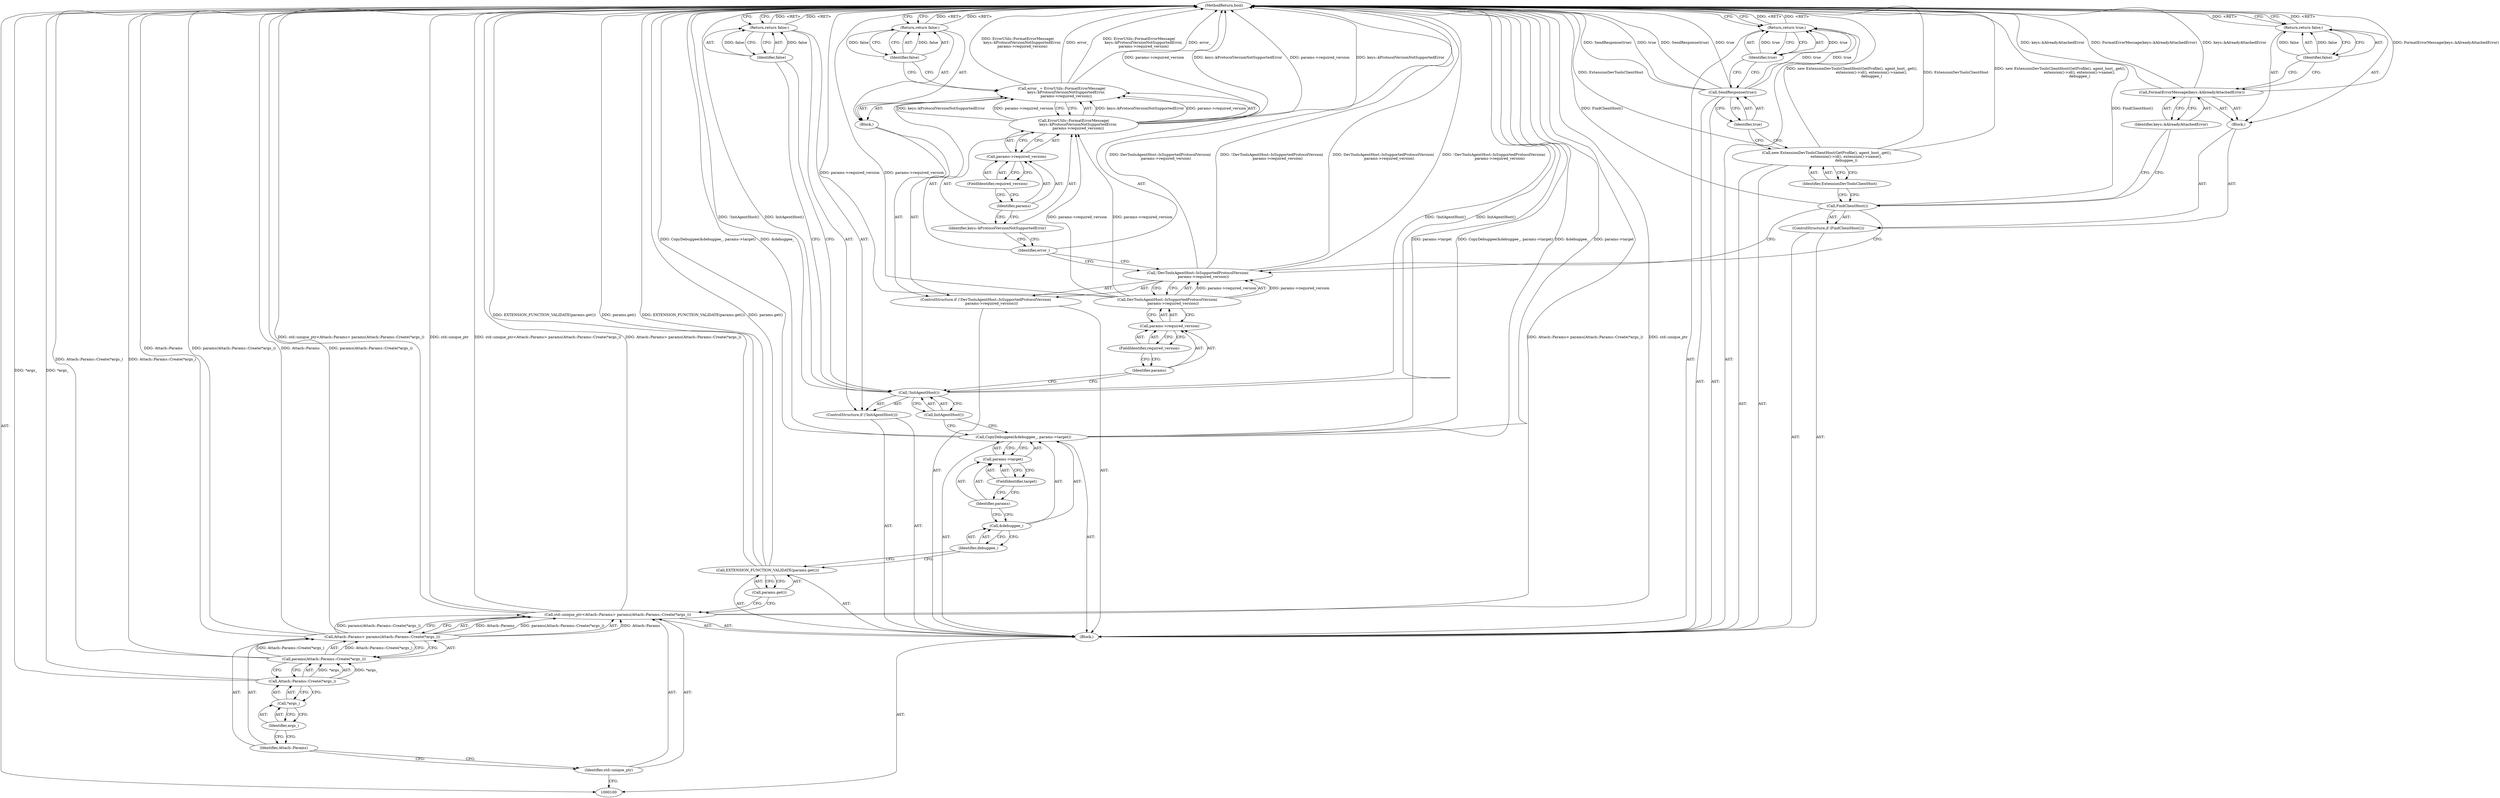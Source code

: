 digraph "1_Chrome_2aec794f26098c7a361c27d7c8f57119631cca8a_2" {
"1000152" [label="(MethodReturn,bool)"];
"1000101" [label="(Block,)"];
"1000126" [label="(Call,params->required_version)"];
"1000127" [label="(Identifier,params)"];
"1000128" [label="(FieldIdentifier,required_version)"];
"1000129" [label="(Block,)"];
"1000132" [label="(Call,ErrorUtils::FormatErrorMessage(\n        keys::kProtocolVersionNotSupportedError,\n        params->required_version))"];
"1000130" [label="(Call,error_ = ErrorUtils::FormatErrorMessage(\n        keys::kProtocolVersionNotSupportedError,\n        params->required_version))"];
"1000131" [label="(Identifier,error_)"];
"1000133" [label="(Identifier,keys::kProtocolVersionNotSupportedError)"];
"1000136" [label="(FieldIdentifier,required_version)"];
"1000134" [label="(Call,params->required_version)"];
"1000135" [label="(Identifier,params)"];
"1000138" [label="(Identifier,false)"];
"1000137" [label="(Return,return false;)"];
"1000139" [label="(ControlStructure,if (FindClientHost()))"];
"1000141" [label="(Block,)"];
"1000140" [label="(Call,FindClientHost())"];
"1000143" [label="(Identifier,keys::kAlreadyAttachedError)"];
"1000142" [label="(Call,FormatErrorMessage(keys::kAlreadyAttachedError))"];
"1000145" [label="(Identifier,false)"];
"1000144" [label="(Return,return false;)"];
"1000104" [label="(Call,Attach::Params> params(Attach::Params::Create(*args_)))"];
"1000105" [label="(Identifier,Attach::Params)"];
"1000102" [label="(Call,std::unique_ptr<Attach::Params> params(Attach::Params::Create(*args_)))"];
"1000103" [label="(Identifier,std::unique_ptr)"];
"1000106" [label="(Call,params(Attach::Params::Create(*args_)))"];
"1000107" [label="(Call,Attach::Params::Create(*args_))"];
"1000108" [label="(Call,*args_)"];
"1000109" [label="(Identifier,args_)"];
"1000146" [label="(Call,new ExtensionDevToolsClientHost(GetProfile(), agent_host_.get(),\n                                  extension()->id(), extension()->name(),\n                                  debuggee_))"];
"1000147" [label="(Identifier,ExtensionDevToolsClientHost)"];
"1000149" [label="(Identifier,true)"];
"1000148" [label="(Call,SendResponse(true))"];
"1000151" [label="(Identifier,true)"];
"1000150" [label="(Return,return true;)"];
"1000110" [label="(Call,EXTENSION_FUNCTION_VALIDATE(params.get()))"];
"1000111" [label="(Call,params.get())"];
"1000113" [label="(Call,&debuggee_)"];
"1000114" [label="(Identifier,debuggee_)"];
"1000112" [label="(Call,CopyDebuggee(&debuggee_, params->target))"];
"1000115" [label="(Call,params->target)"];
"1000116" [label="(Identifier,params)"];
"1000117" [label="(FieldIdentifier,target)"];
"1000118" [label="(ControlStructure,if (!InitAgentHost()))"];
"1000119" [label="(Call,!InitAgentHost())"];
"1000120" [label="(Call,InitAgentHost())"];
"1000122" [label="(Identifier,false)"];
"1000121" [label="(Return,return false;)"];
"1000123" [label="(ControlStructure,if (!DevToolsAgentHost::IsSupportedProtocolVersion(\n          params->required_version)))"];
"1000124" [label="(Call,!DevToolsAgentHost::IsSupportedProtocolVersion(\n          params->required_version))"];
"1000125" [label="(Call,DevToolsAgentHost::IsSupportedProtocolVersion(\n          params->required_version))"];
"1000152" -> "1000100"  [label="AST: "];
"1000152" -> "1000121"  [label="CFG: "];
"1000152" -> "1000137"  [label="CFG: "];
"1000152" -> "1000144"  [label="CFG: "];
"1000152" -> "1000150"  [label="CFG: "];
"1000142" -> "1000152"  [label="DDG: FormatErrorMessage(keys::kAlreadyAttachedError)"];
"1000142" -> "1000152"  [label="DDG: keys::kAlreadyAttachedError"];
"1000124" -> "1000152"  [label="DDG: DevToolsAgentHost::IsSupportedProtocolVersion(\n          params->required_version)"];
"1000124" -> "1000152"  [label="DDG: !DevToolsAgentHost::IsSupportedProtocolVersion(\n          params->required_version)"];
"1000107" -> "1000152"  [label="DDG: *args_"];
"1000106" -> "1000152"  [label="DDG: Attach::Params::Create(*args_)"];
"1000102" -> "1000152"  [label="DDG: Attach::Params> params(Attach::Params::Create(*args_))"];
"1000102" -> "1000152"  [label="DDG: std::unique_ptr"];
"1000102" -> "1000152"  [label="DDG: std::unique_ptr<Attach::Params> params(Attach::Params::Create(*args_))"];
"1000104" -> "1000152"  [label="DDG: Attach::Params"];
"1000104" -> "1000152"  [label="DDG: params(Attach::Params::Create(*args_))"];
"1000130" -> "1000152"  [label="DDG: ErrorUtils::FormatErrorMessage(\n        keys::kProtocolVersionNotSupportedError,\n        params->required_version)"];
"1000130" -> "1000152"  [label="DDG: error_"];
"1000140" -> "1000152"  [label="DDG: FindClientHost()"];
"1000112" -> "1000152"  [label="DDG: params->target"];
"1000112" -> "1000152"  [label="DDG: CopyDebuggee(&debuggee_, params->target)"];
"1000112" -> "1000152"  [label="DDG: &debuggee_"];
"1000119" -> "1000152"  [label="DDG: !InitAgentHost()"];
"1000119" -> "1000152"  [label="DDG: InitAgentHost()"];
"1000146" -> "1000152"  [label="DDG: new ExtensionDevToolsClientHost(GetProfile(), agent_host_.get(),\n                                  extension()->id(), extension()->name(),\n                                  debuggee_)"];
"1000146" -> "1000152"  [label="DDG: ExtensionDevToolsClientHost"];
"1000125" -> "1000152"  [label="DDG: params->required_version"];
"1000132" -> "1000152"  [label="DDG: params->required_version"];
"1000132" -> "1000152"  [label="DDG: keys::kProtocolVersionNotSupportedError"];
"1000148" -> "1000152"  [label="DDG: true"];
"1000148" -> "1000152"  [label="DDG: SendResponse(true)"];
"1000110" -> "1000152"  [label="DDG: EXTENSION_FUNCTION_VALIDATE(params.get())"];
"1000110" -> "1000152"  [label="DDG: params.get()"];
"1000144" -> "1000152"  [label="DDG: <RET>"];
"1000121" -> "1000152"  [label="DDG: <RET>"];
"1000137" -> "1000152"  [label="DDG: <RET>"];
"1000150" -> "1000152"  [label="DDG: <RET>"];
"1000101" -> "1000100"  [label="AST: "];
"1000102" -> "1000101"  [label="AST: "];
"1000110" -> "1000101"  [label="AST: "];
"1000112" -> "1000101"  [label="AST: "];
"1000118" -> "1000101"  [label="AST: "];
"1000123" -> "1000101"  [label="AST: "];
"1000139" -> "1000101"  [label="AST: "];
"1000146" -> "1000101"  [label="AST: "];
"1000148" -> "1000101"  [label="AST: "];
"1000150" -> "1000101"  [label="AST: "];
"1000126" -> "1000125"  [label="AST: "];
"1000126" -> "1000128"  [label="CFG: "];
"1000127" -> "1000126"  [label="AST: "];
"1000128" -> "1000126"  [label="AST: "];
"1000125" -> "1000126"  [label="CFG: "];
"1000127" -> "1000126"  [label="AST: "];
"1000127" -> "1000119"  [label="CFG: "];
"1000128" -> "1000127"  [label="CFG: "];
"1000128" -> "1000126"  [label="AST: "];
"1000128" -> "1000127"  [label="CFG: "];
"1000126" -> "1000128"  [label="CFG: "];
"1000129" -> "1000123"  [label="AST: "];
"1000130" -> "1000129"  [label="AST: "];
"1000137" -> "1000129"  [label="AST: "];
"1000132" -> "1000130"  [label="AST: "];
"1000132" -> "1000134"  [label="CFG: "];
"1000133" -> "1000132"  [label="AST: "];
"1000134" -> "1000132"  [label="AST: "];
"1000130" -> "1000132"  [label="CFG: "];
"1000132" -> "1000152"  [label="DDG: params->required_version"];
"1000132" -> "1000152"  [label="DDG: keys::kProtocolVersionNotSupportedError"];
"1000132" -> "1000130"  [label="DDG: keys::kProtocolVersionNotSupportedError"];
"1000132" -> "1000130"  [label="DDG: params->required_version"];
"1000125" -> "1000132"  [label="DDG: params->required_version"];
"1000130" -> "1000129"  [label="AST: "];
"1000130" -> "1000132"  [label="CFG: "];
"1000131" -> "1000130"  [label="AST: "];
"1000132" -> "1000130"  [label="AST: "];
"1000138" -> "1000130"  [label="CFG: "];
"1000130" -> "1000152"  [label="DDG: ErrorUtils::FormatErrorMessage(\n        keys::kProtocolVersionNotSupportedError,\n        params->required_version)"];
"1000130" -> "1000152"  [label="DDG: error_"];
"1000132" -> "1000130"  [label="DDG: keys::kProtocolVersionNotSupportedError"];
"1000132" -> "1000130"  [label="DDG: params->required_version"];
"1000131" -> "1000130"  [label="AST: "];
"1000131" -> "1000124"  [label="CFG: "];
"1000133" -> "1000131"  [label="CFG: "];
"1000133" -> "1000132"  [label="AST: "];
"1000133" -> "1000131"  [label="CFG: "];
"1000135" -> "1000133"  [label="CFG: "];
"1000136" -> "1000134"  [label="AST: "];
"1000136" -> "1000135"  [label="CFG: "];
"1000134" -> "1000136"  [label="CFG: "];
"1000134" -> "1000132"  [label="AST: "];
"1000134" -> "1000136"  [label="CFG: "];
"1000135" -> "1000134"  [label="AST: "];
"1000136" -> "1000134"  [label="AST: "];
"1000132" -> "1000134"  [label="CFG: "];
"1000135" -> "1000134"  [label="AST: "];
"1000135" -> "1000133"  [label="CFG: "];
"1000136" -> "1000135"  [label="CFG: "];
"1000138" -> "1000137"  [label="AST: "];
"1000138" -> "1000130"  [label="CFG: "];
"1000137" -> "1000138"  [label="CFG: "];
"1000138" -> "1000137"  [label="DDG: false"];
"1000137" -> "1000129"  [label="AST: "];
"1000137" -> "1000138"  [label="CFG: "];
"1000138" -> "1000137"  [label="AST: "];
"1000152" -> "1000137"  [label="CFG: "];
"1000137" -> "1000152"  [label="DDG: <RET>"];
"1000138" -> "1000137"  [label="DDG: false"];
"1000139" -> "1000101"  [label="AST: "];
"1000140" -> "1000139"  [label="AST: "];
"1000141" -> "1000139"  [label="AST: "];
"1000141" -> "1000139"  [label="AST: "];
"1000142" -> "1000141"  [label="AST: "];
"1000144" -> "1000141"  [label="AST: "];
"1000140" -> "1000139"  [label="AST: "];
"1000140" -> "1000124"  [label="CFG: "];
"1000143" -> "1000140"  [label="CFG: "];
"1000147" -> "1000140"  [label="CFG: "];
"1000140" -> "1000152"  [label="DDG: FindClientHost()"];
"1000143" -> "1000142"  [label="AST: "];
"1000143" -> "1000140"  [label="CFG: "];
"1000142" -> "1000143"  [label="CFG: "];
"1000142" -> "1000141"  [label="AST: "];
"1000142" -> "1000143"  [label="CFG: "];
"1000143" -> "1000142"  [label="AST: "];
"1000145" -> "1000142"  [label="CFG: "];
"1000142" -> "1000152"  [label="DDG: FormatErrorMessage(keys::kAlreadyAttachedError)"];
"1000142" -> "1000152"  [label="DDG: keys::kAlreadyAttachedError"];
"1000145" -> "1000144"  [label="AST: "];
"1000145" -> "1000142"  [label="CFG: "];
"1000144" -> "1000145"  [label="CFG: "];
"1000145" -> "1000144"  [label="DDG: false"];
"1000144" -> "1000141"  [label="AST: "];
"1000144" -> "1000145"  [label="CFG: "];
"1000145" -> "1000144"  [label="AST: "];
"1000152" -> "1000144"  [label="CFG: "];
"1000144" -> "1000152"  [label="DDG: <RET>"];
"1000145" -> "1000144"  [label="DDG: false"];
"1000104" -> "1000102"  [label="AST: "];
"1000104" -> "1000106"  [label="CFG: "];
"1000105" -> "1000104"  [label="AST: "];
"1000106" -> "1000104"  [label="AST: "];
"1000102" -> "1000104"  [label="CFG: "];
"1000104" -> "1000152"  [label="DDG: Attach::Params"];
"1000104" -> "1000152"  [label="DDG: params(Attach::Params::Create(*args_))"];
"1000104" -> "1000102"  [label="DDG: Attach::Params"];
"1000104" -> "1000102"  [label="DDG: params(Attach::Params::Create(*args_))"];
"1000106" -> "1000104"  [label="DDG: Attach::Params::Create(*args_)"];
"1000105" -> "1000104"  [label="AST: "];
"1000105" -> "1000103"  [label="CFG: "];
"1000109" -> "1000105"  [label="CFG: "];
"1000102" -> "1000101"  [label="AST: "];
"1000102" -> "1000104"  [label="CFG: "];
"1000103" -> "1000102"  [label="AST: "];
"1000104" -> "1000102"  [label="AST: "];
"1000111" -> "1000102"  [label="CFG: "];
"1000102" -> "1000152"  [label="DDG: Attach::Params> params(Attach::Params::Create(*args_))"];
"1000102" -> "1000152"  [label="DDG: std::unique_ptr"];
"1000102" -> "1000152"  [label="DDG: std::unique_ptr<Attach::Params> params(Attach::Params::Create(*args_))"];
"1000104" -> "1000102"  [label="DDG: Attach::Params"];
"1000104" -> "1000102"  [label="DDG: params(Attach::Params::Create(*args_))"];
"1000103" -> "1000102"  [label="AST: "];
"1000103" -> "1000100"  [label="CFG: "];
"1000105" -> "1000103"  [label="CFG: "];
"1000106" -> "1000104"  [label="AST: "];
"1000106" -> "1000107"  [label="CFG: "];
"1000107" -> "1000106"  [label="AST: "];
"1000104" -> "1000106"  [label="CFG: "];
"1000106" -> "1000152"  [label="DDG: Attach::Params::Create(*args_)"];
"1000106" -> "1000104"  [label="DDG: Attach::Params::Create(*args_)"];
"1000107" -> "1000106"  [label="DDG: *args_"];
"1000107" -> "1000106"  [label="AST: "];
"1000107" -> "1000108"  [label="CFG: "];
"1000108" -> "1000107"  [label="AST: "];
"1000106" -> "1000107"  [label="CFG: "];
"1000107" -> "1000152"  [label="DDG: *args_"];
"1000107" -> "1000106"  [label="DDG: *args_"];
"1000108" -> "1000107"  [label="AST: "];
"1000108" -> "1000109"  [label="CFG: "];
"1000109" -> "1000108"  [label="AST: "];
"1000107" -> "1000108"  [label="CFG: "];
"1000109" -> "1000108"  [label="AST: "];
"1000109" -> "1000105"  [label="CFG: "];
"1000108" -> "1000109"  [label="CFG: "];
"1000146" -> "1000101"  [label="AST: "];
"1000146" -> "1000147"  [label="CFG: "];
"1000147" -> "1000146"  [label="AST: "];
"1000149" -> "1000146"  [label="CFG: "];
"1000146" -> "1000152"  [label="DDG: new ExtensionDevToolsClientHost(GetProfile(), agent_host_.get(),\n                                  extension()->id(), extension()->name(),\n                                  debuggee_)"];
"1000146" -> "1000152"  [label="DDG: ExtensionDevToolsClientHost"];
"1000147" -> "1000146"  [label="AST: "];
"1000147" -> "1000140"  [label="CFG: "];
"1000146" -> "1000147"  [label="CFG: "];
"1000149" -> "1000148"  [label="AST: "];
"1000149" -> "1000146"  [label="CFG: "];
"1000148" -> "1000149"  [label="CFG: "];
"1000148" -> "1000101"  [label="AST: "];
"1000148" -> "1000149"  [label="CFG: "];
"1000149" -> "1000148"  [label="AST: "];
"1000151" -> "1000148"  [label="CFG: "];
"1000148" -> "1000152"  [label="DDG: true"];
"1000148" -> "1000152"  [label="DDG: SendResponse(true)"];
"1000148" -> "1000150"  [label="DDG: true"];
"1000151" -> "1000150"  [label="AST: "];
"1000151" -> "1000148"  [label="CFG: "];
"1000150" -> "1000151"  [label="CFG: "];
"1000151" -> "1000150"  [label="DDG: true"];
"1000150" -> "1000101"  [label="AST: "];
"1000150" -> "1000151"  [label="CFG: "];
"1000151" -> "1000150"  [label="AST: "];
"1000152" -> "1000150"  [label="CFG: "];
"1000150" -> "1000152"  [label="DDG: <RET>"];
"1000151" -> "1000150"  [label="DDG: true"];
"1000148" -> "1000150"  [label="DDG: true"];
"1000110" -> "1000101"  [label="AST: "];
"1000110" -> "1000111"  [label="CFG: "];
"1000111" -> "1000110"  [label="AST: "];
"1000114" -> "1000110"  [label="CFG: "];
"1000110" -> "1000152"  [label="DDG: EXTENSION_FUNCTION_VALIDATE(params.get())"];
"1000110" -> "1000152"  [label="DDG: params.get()"];
"1000111" -> "1000110"  [label="AST: "];
"1000111" -> "1000102"  [label="CFG: "];
"1000110" -> "1000111"  [label="CFG: "];
"1000113" -> "1000112"  [label="AST: "];
"1000113" -> "1000114"  [label="CFG: "];
"1000114" -> "1000113"  [label="AST: "];
"1000116" -> "1000113"  [label="CFG: "];
"1000114" -> "1000113"  [label="AST: "];
"1000114" -> "1000110"  [label="CFG: "];
"1000113" -> "1000114"  [label="CFG: "];
"1000112" -> "1000101"  [label="AST: "];
"1000112" -> "1000115"  [label="CFG: "];
"1000113" -> "1000112"  [label="AST: "];
"1000115" -> "1000112"  [label="AST: "];
"1000120" -> "1000112"  [label="CFG: "];
"1000112" -> "1000152"  [label="DDG: params->target"];
"1000112" -> "1000152"  [label="DDG: CopyDebuggee(&debuggee_, params->target)"];
"1000112" -> "1000152"  [label="DDG: &debuggee_"];
"1000115" -> "1000112"  [label="AST: "];
"1000115" -> "1000117"  [label="CFG: "];
"1000116" -> "1000115"  [label="AST: "];
"1000117" -> "1000115"  [label="AST: "];
"1000112" -> "1000115"  [label="CFG: "];
"1000116" -> "1000115"  [label="AST: "];
"1000116" -> "1000113"  [label="CFG: "];
"1000117" -> "1000116"  [label="CFG: "];
"1000117" -> "1000115"  [label="AST: "];
"1000117" -> "1000116"  [label="CFG: "];
"1000115" -> "1000117"  [label="CFG: "];
"1000118" -> "1000101"  [label="AST: "];
"1000119" -> "1000118"  [label="AST: "];
"1000121" -> "1000118"  [label="AST: "];
"1000119" -> "1000118"  [label="AST: "];
"1000119" -> "1000120"  [label="CFG: "];
"1000120" -> "1000119"  [label="AST: "];
"1000122" -> "1000119"  [label="CFG: "];
"1000127" -> "1000119"  [label="CFG: "];
"1000119" -> "1000152"  [label="DDG: !InitAgentHost()"];
"1000119" -> "1000152"  [label="DDG: InitAgentHost()"];
"1000120" -> "1000119"  [label="AST: "];
"1000120" -> "1000112"  [label="CFG: "];
"1000119" -> "1000120"  [label="CFG: "];
"1000122" -> "1000121"  [label="AST: "];
"1000122" -> "1000119"  [label="CFG: "];
"1000121" -> "1000122"  [label="CFG: "];
"1000122" -> "1000121"  [label="DDG: false"];
"1000121" -> "1000118"  [label="AST: "];
"1000121" -> "1000122"  [label="CFG: "];
"1000122" -> "1000121"  [label="AST: "];
"1000152" -> "1000121"  [label="CFG: "];
"1000121" -> "1000152"  [label="DDG: <RET>"];
"1000122" -> "1000121"  [label="DDG: false"];
"1000123" -> "1000101"  [label="AST: "];
"1000124" -> "1000123"  [label="AST: "];
"1000129" -> "1000123"  [label="AST: "];
"1000124" -> "1000123"  [label="AST: "];
"1000124" -> "1000125"  [label="CFG: "];
"1000125" -> "1000124"  [label="AST: "];
"1000131" -> "1000124"  [label="CFG: "];
"1000140" -> "1000124"  [label="CFG: "];
"1000124" -> "1000152"  [label="DDG: DevToolsAgentHost::IsSupportedProtocolVersion(\n          params->required_version)"];
"1000124" -> "1000152"  [label="DDG: !DevToolsAgentHost::IsSupportedProtocolVersion(\n          params->required_version)"];
"1000125" -> "1000124"  [label="DDG: params->required_version"];
"1000125" -> "1000124"  [label="AST: "];
"1000125" -> "1000126"  [label="CFG: "];
"1000126" -> "1000125"  [label="AST: "];
"1000124" -> "1000125"  [label="CFG: "];
"1000125" -> "1000152"  [label="DDG: params->required_version"];
"1000125" -> "1000124"  [label="DDG: params->required_version"];
"1000125" -> "1000132"  [label="DDG: params->required_version"];
}
